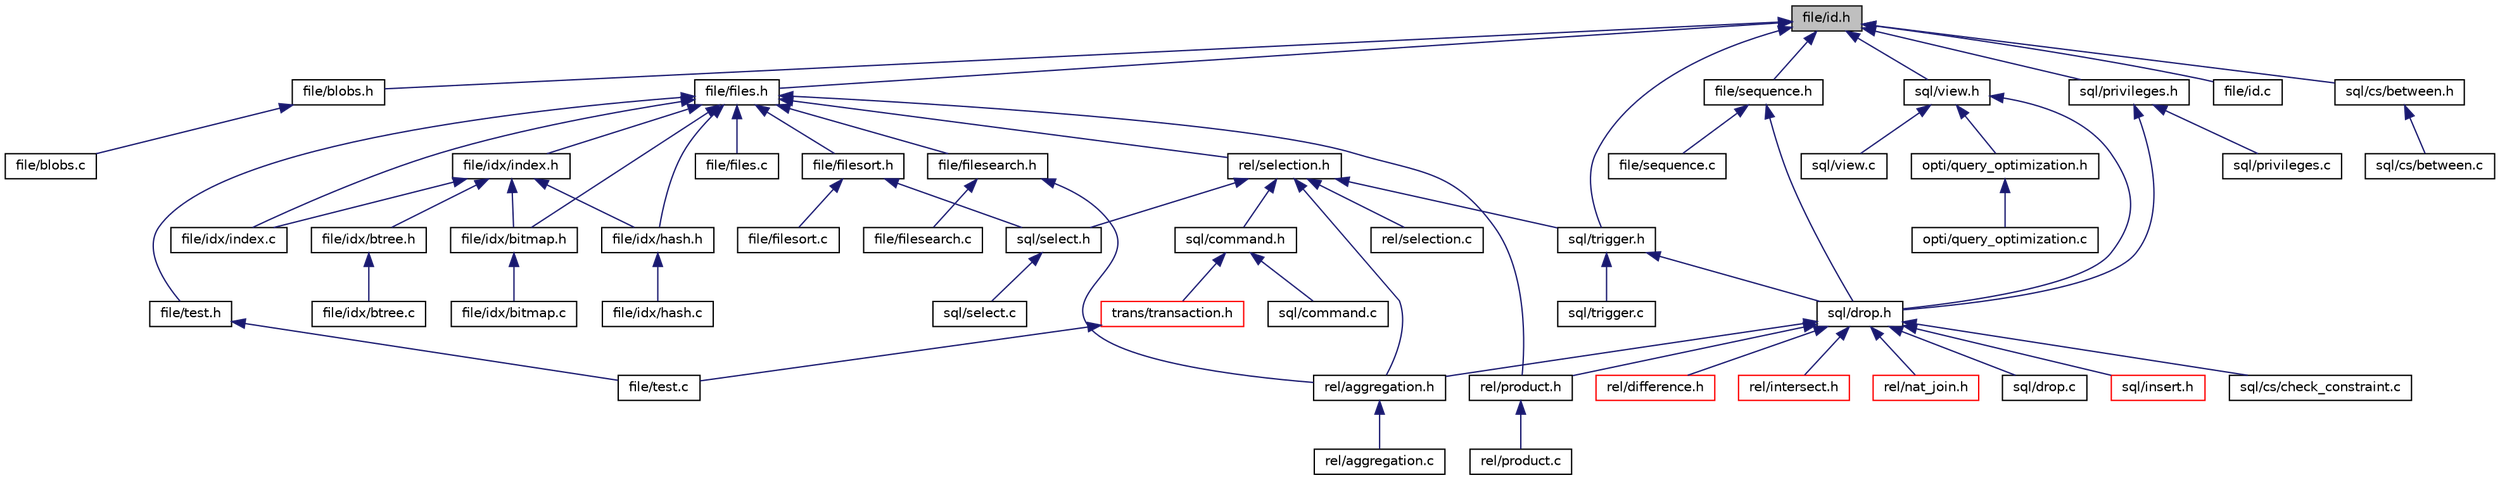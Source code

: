 digraph "file/id.h"
{
 // LATEX_PDF_SIZE
  bgcolor="transparent";
  edge [fontname="Helvetica",fontsize="10",labelfontname="Helvetica",labelfontsize="10"];
  node [fontname="Helvetica",fontsize="10",shape=record];
  Node1 [label="file/id.h",height=0.2,width=0.4,color="black", fillcolor="grey75", style="filled", fontcolor="black",tooltip=" "];
  Node1 -> Node2 [dir="back",color="midnightblue",fontsize="10",style="solid",fontname="Helvetica"];
  Node2 [label="file/blobs.h",height=0.2,width=0.4,color="black",URL="$blobs_8h.html",tooltip=" "];
  Node2 -> Node3 [dir="back",color="midnightblue",fontsize="10",style="solid",fontname="Helvetica"];
  Node3 [label="file/blobs.c",height=0.2,width=0.4,color="black",URL="$blobs_8c.html",tooltip=" "];
  Node1 -> Node4 [dir="back",color="midnightblue",fontsize="10",style="solid",fontname="Helvetica"];
  Node4 [label="file/files.h",height=0.2,width=0.4,color="black",URL="$files_8h.html",tooltip=" "];
  Node4 -> Node5 [dir="back",color="midnightblue",fontsize="10",style="solid",fontname="Helvetica"];
  Node5 [label="file/files.c",height=0.2,width=0.4,color="black",URL="$files_8c.html",tooltip=" "];
  Node4 -> Node6 [dir="back",color="midnightblue",fontsize="10",style="solid",fontname="Helvetica"];
  Node6 [label="file/filesearch.h",height=0.2,width=0.4,color="black",URL="$filesearch_8h.html",tooltip=" "];
  Node6 -> Node7 [dir="back",color="midnightblue",fontsize="10",style="solid",fontname="Helvetica"];
  Node7 [label="file/filesearch.c",height=0.2,width=0.4,color="black",URL="$filesearch_8c.html",tooltip=" "];
  Node6 -> Node8 [dir="back",color="midnightblue",fontsize="10",style="solid",fontname="Helvetica"];
  Node8 [label="rel/aggregation.h",height=0.2,width=0.4,color="black",URL="$aggregation_8h.html",tooltip=" "];
  Node8 -> Node9 [dir="back",color="midnightblue",fontsize="10",style="solid",fontname="Helvetica"];
  Node9 [label="rel/aggregation.c",height=0.2,width=0.4,color="black",URL="$aggregation_8c.html",tooltip=" "];
  Node4 -> Node10 [dir="back",color="midnightblue",fontsize="10",style="solid",fontname="Helvetica"];
  Node10 [label="file/filesort.h",height=0.2,width=0.4,color="black",URL="$filesort_8h.html",tooltip=" "];
  Node10 -> Node11 [dir="back",color="midnightblue",fontsize="10",style="solid",fontname="Helvetica"];
  Node11 [label="file/filesort.c",height=0.2,width=0.4,color="black",URL="$filesort_8c.html",tooltip=" "];
  Node10 -> Node12 [dir="back",color="midnightblue",fontsize="10",style="solid",fontname="Helvetica"];
  Node12 [label="sql/select.h",height=0.2,width=0.4,color="black",URL="$select_8h.html",tooltip=" "];
  Node12 -> Node13 [dir="back",color="midnightblue",fontsize="10",style="solid",fontname="Helvetica"];
  Node13 [label="sql/select.c",height=0.2,width=0.4,color="black",URL="$select_8c.html",tooltip=" "];
  Node4 -> Node14 [dir="back",color="midnightblue",fontsize="10",style="solid",fontname="Helvetica"];
  Node14 [label="file/test.h",height=0.2,width=0.4,color="black",URL="$file_2test_8h.html",tooltip=" "];
  Node14 -> Node15 [dir="back",color="midnightblue",fontsize="10",style="solid",fontname="Helvetica"];
  Node15 [label="file/test.c",height=0.2,width=0.4,color="black",URL="$file_2test_8c.html",tooltip=" "];
  Node4 -> Node16 [dir="back",color="midnightblue",fontsize="10",style="solid",fontname="Helvetica"];
  Node16 [label="rel/selection.h",height=0.2,width=0.4,color="black",URL="$selection_8h.html",tooltip=" "];
  Node16 -> Node17 [dir="back",color="midnightblue",fontsize="10",style="solid",fontname="Helvetica"];
  Node17 [label="sql/command.h",height=0.2,width=0.4,color="black",URL="$command_8h.html",tooltip=" "];
  Node17 -> Node18 [dir="back",color="midnightblue",fontsize="10",style="solid",fontname="Helvetica"];
  Node18 [label="trans/transaction.h",height=0.2,width=0.4,color="red",URL="$transaction_8h.html",tooltip=" "];
  Node18 -> Node15 [dir="back",color="midnightblue",fontsize="10",style="solid",fontname="Helvetica"];
  Node17 -> Node20 [dir="back",color="midnightblue",fontsize="10",style="solid",fontname="Helvetica"];
  Node20 [label="sql/command.c",height=0.2,width=0.4,color="black",URL="$command_8c.html",tooltip=" "];
  Node16 -> Node21 [dir="back",color="midnightblue",fontsize="10",style="solid",fontname="Helvetica"];
  Node21 [label="sql/trigger.h",height=0.2,width=0.4,color="black",URL="$trigger_8h.html",tooltip=" "];
  Node21 -> Node22 [dir="back",color="midnightblue",fontsize="10",style="solid",fontname="Helvetica"];
  Node22 [label="sql/drop.h",height=0.2,width=0.4,color="black",URL="$drop_8h.html",tooltip=" "];
  Node22 -> Node23 [dir="back",color="midnightblue",fontsize="10",style="solid",fontname="Helvetica"];
  Node23 [label="sql/cs/check_constraint.c",height=0.2,width=0.4,color="black",URL="$check__constraint_8c.html",tooltip=" "];
  Node22 -> Node8 [dir="back",color="midnightblue",fontsize="10",style="solid",fontname="Helvetica"];
  Node22 -> Node24 [dir="back",color="midnightblue",fontsize="10",style="solid",fontname="Helvetica"];
  Node24 [label="rel/difference.h",height=0.2,width=0.4,color="red",URL="$difference_8h.html",tooltip=" "];
  Node22 -> Node26 [dir="back",color="midnightblue",fontsize="10",style="solid",fontname="Helvetica"];
  Node26 [label="rel/intersect.h",height=0.2,width=0.4,color="red",URL="$intersect_8h.html",tooltip=" "];
  Node22 -> Node28 [dir="back",color="midnightblue",fontsize="10",style="solid",fontname="Helvetica"];
  Node28 [label="rel/nat_join.h",height=0.2,width=0.4,color="red",URL="$nat__join_8h.html",tooltip=" "];
  Node22 -> Node30 [dir="back",color="midnightblue",fontsize="10",style="solid",fontname="Helvetica"];
  Node30 [label="rel/product.h",height=0.2,width=0.4,color="black",URL="$product_8h.html",tooltip=" "];
  Node30 -> Node31 [dir="back",color="midnightblue",fontsize="10",style="solid",fontname="Helvetica"];
  Node31 [label="rel/product.c",height=0.2,width=0.4,color="black",URL="$product_8c.html",tooltip=" "];
  Node22 -> Node32 [dir="back",color="midnightblue",fontsize="10",style="solid",fontname="Helvetica"];
  Node32 [label="sql/drop.c",height=0.2,width=0.4,color="black",URL="$drop_8c.html",tooltip=" "];
  Node22 -> Node33 [dir="back",color="midnightblue",fontsize="10",style="solid",fontname="Helvetica"];
  Node33 [label="sql/insert.h",height=0.2,width=0.4,color="red",URL="$insert_8h.html",tooltip=" "];
  Node21 -> Node35 [dir="back",color="midnightblue",fontsize="10",style="solid",fontname="Helvetica"];
  Node35 [label="sql/trigger.c",height=0.2,width=0.4,color="black",URL="$trigger_8c.html",tooltip=" "];
  Node16 -> Node8 [dir="back",color="midnightblue",fontsize="10",style="solid",fontname="Helvetica"];
  Node16 -> Node36 [dir="back",color="midnightblue",fontsize="10",style="solid",fontname="Helvetica"];
  Node36 [label="rel/selection.c",height=0.2,width=0.4,color="black",URL="$selection_8c.html",tooltip=" "];
  Node16 -> Node12 [dir="back",color="midnightblue",fontsize="10",style="solid",fontname="Helvetica"];
  Node4 -> Node37 [dir="back",color="midnightblue",fontsize="10",style="solid",fontname="Helvetica"];
  Node37 [label="file/idx/index.h",height=0.2,width=0.4,color="black",URL="$index_8h.html",tooltip=" "];
  Node37 -> Node38 [dir="back",color="midnightblue",fontsize="10",style="solid",fontname="Helvetica"];
  Node38 [label="file/idx/bitmap.h",height=0.2,width=0.4,color="black",URL="$bitmap_8h.html",tooltip=" "];
  Node38 -> Node39 [dir="back",color="midnightblue",fontsize="10",style="solid",fontname="Helvetica"];
  Node39 [label="file/idx/bitmap.c",height=0.2,width=0.4,color="black",URL="$bitmap_8c.html",tooltip=" "];
  Node37 -> Node40 [dir="back",color="midnightblue",fontsize="10",style="solid",fontname="Helvetica"];
  Node40 [label="file/idx/btree.h",height=0.2,width=0.4,color="black",URL="$btree_8h.html",tooltip=" "];
  Node40 -> Node41 [dir="back",color="midnightblue",fontsize="10",style="solid",fontname="Helvetica"];
  Node41 [label="file/idx/btree.c",height=0.2,width=0.4,color="black",URL="$btree_8c.html",tooltip=" "];
  Node37 -> Node42 [dir="back",color="midnightblue",fontsize="10",style="solid",fontname="Helvetica"];
  Node42 [label="file/idx/hash.h",height=0.2,width=0.4,color="black",URL="$hash_8h.html",tooltip=" "];
  Node42 -> Node43 [dir="back",color="midnightblue",fontsize="10",style="solid",fontname="Helvetica"];
  Node43 [label="file/idx/hash.c",height=0.2,width=0.4,color="black",URL="$hash_8c.html",tooltip=" "];
  Node37 -> Node44 [dir="back",color="midnightblue",fontsize="10",style="solid",fontname="Helvetica"];
  Node44 [label="file/idx/index.c",height=0.2,width=0.4,color="black",URL="$index_8c.html",tooltip=" "];
  Node4 -> Node38 [dir="back",color="midnightblue",fontsize="10",style="solid",fontname="Helvetica"];
  Node4 -> Node42 [dir="back",color="midnightblue",fontsize="10",style="solid",fontname="Helvetica"];
  Node4 -> Node44 [dir="back",color="midnightblue",fontsize="10",style="solid",fontname="Helvetica"];
  Node4 -> Node30 [dir="back",color="midnightblue",fontsize="10",style="solid",fontname="Helvetica"];
  Node1 -> Node45 [dir="back",color="midnightblue",fontsize="10",style="solid",fontname="Helvetica"];
  Node45 [label="file/id.c",height=0.2,width=0.4,color="black",URL="$id_8c.html",tooltip=" "];
  Node1 -> Node46 [dir="back",color="midnightblue",fontsize="10",style="solid",fontname="Helvetica"];
  Node46 [label="file/sequence.h",height=0.2,width=0.4,color="black",URL="$sequence_8h.html",tooltip=" "];
  Node46 -> Node47 [dir="back",color="midnightblue",fontsize="10",style="solid",fontname="Helvetica"];
  Node47 [label="file/sequence.c",height=0.2,width=0.4,color="black",URL="$sequence_8c.html",tooltip=" "];
  Node46 -> Node22 [dir="back",color="midnightblue",fontsize="10",style="solid",fontname="Helvetica"];
  Node1 -> Node48 [dir="back",color="midnightblue",fontsize="10",style="solid",fontname="Helvetica"];
  Node48 [label="sql/cs/between.h",height=0.2,width=0.4,color="black",URL="$between_8h.html",tooltip=" "];
  Node48 -> Node49 [dir="back",color="midnightblue",fontsize="10",style="solid",fontname="Helvetica"];
  Node49 [label="sql/cs/between.c",height=0.2,width=0.4,color="black",URL="$between_8c.html",tooltip=" "];
  Node1 -> Node50 [dir="back",color="midnightblue",fontsize="10",style="solid",fontname="Helvetica"];
  Node50 [label="sql/view.h",height=0.2,width=0.4,color="black",URL="$view_8h.html",tooltip=" "];
  Node50 -> Node22 [dir="back",color="midnightblue",fontsize="10",style="solid",fontname="Helvetica"];
  Node50 -> Node51 [dir="back",color="midnightblue",fontsize="10",style="solid",fontname="Helvetica"];
  Node51 [label="opti/query_optimization.h",height=0.2,width=0.4,color="black",URL="$query__optimization_8h.html",tooltip=" "];
  Node51 -> Node52 [dir="back",color="midnightblue",fontsize="10",style="solid",fontname="Helvetica"];
  Node52 [label="opti/query_optimization.c",height=0.2,width=0.4,color="black",URL="$query__optimization_8c.html",tooltip=" "];
  Node50 -> Node53 [dir="back",color="midnightblue",fontsize="10",style="solid",fontname="Helvetica"];
  Node53 [label="sql/view.c",height=0.2,width=0.4,color="black",URL="$view_8c.html",tooltip=" "];
  Node1 -> Node21 [dir="back",color="midnightblue",fontsize="10",style="solid",fontname="Helvetica"];
  Node1 -> Node54 [dir="back",color="midnightblue",fontsize="10",style="solid",fontname="Helvetica"];
  Node54 [label="sql/privileges.h",height=0.2,width=0.4,color="black",URL="$privileges_8h.html",tooltip=" "];
  Node54 -> Node22 [dir="back",color="midnightblue",fontsize="10",style="solid",fontname="Helvetica"];
  Node54 -> Node55 [dir="back",color="midnightblue",fontsize="10",style="solid",fontname="Helvetica"];
  Node55 [label="sql/privileges.c",height=0.2,width=0.4,color="black",URL="$privileges_8c.html",tooltip=" "];
}
